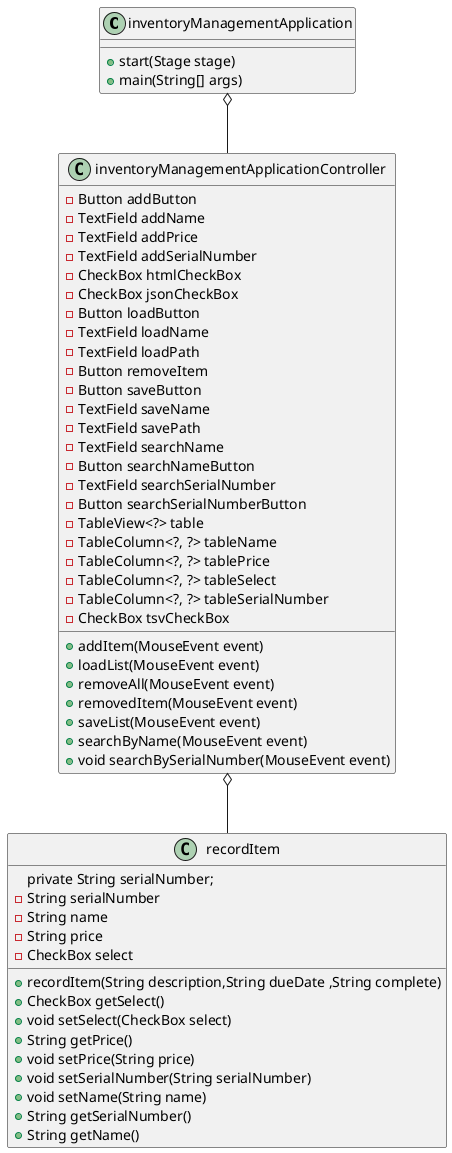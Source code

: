 @startuml

inventoryManagementApplication o-- inventoryManagementApplicationController
inventoryManagementApplicationController o-- recordItem

class inventoryManagementApplication{
+start(Stage stage)
+main(String[] args)
}
class inventoryManagementApplicationController{

-Button addButton
-TextField addName
-TextField addPrice
-TextField addSerialNumber
-CheckBox htmlCheckBox
-CheckBox jsonCheckBox
-Button loadButton
-TextField loadName
-TextField loadPath
-Button removeItem
-Button saveButton
-TextField saveName
-TextField savePath
-TextField searchName
-Button searchNameButton
-TextField searchSerialNumber
-Button searchSerialNumberButton
-TableView<?> table
-TableColumn<?, ?> tableName
-TableColumn<?, ?> tablePrice
-TableColumn<?, ?> tableSelect
-TableColumn<?, ?> tableSerialNumber
-CheckBox tsvCheckBox

+addItem(MouseEvent event)
+loadList(MouseEvent event)
+removeAll(MouseEvent event)
+removedItem(MouseEvent event)
+saveList(MouseEvent event)
+searchByName(MouseEvent event)
+void searchBySerialNumber(MouseEvent event)
}

class recordItem{


 private String serialNumber;
-String serialNumber
-String name
-String price
-CheckBox select

+recordItem(String description,String dueDate ,String complete)
+CheckBox getSelect()
+void setSelect(CheckBox select)
+String getPrice()
+void setPrice(String price)
+void setSerialNumber(String serialNumber)
+void setName(String name)
+String getSerialNumber()
+String getName()
}

@enduml